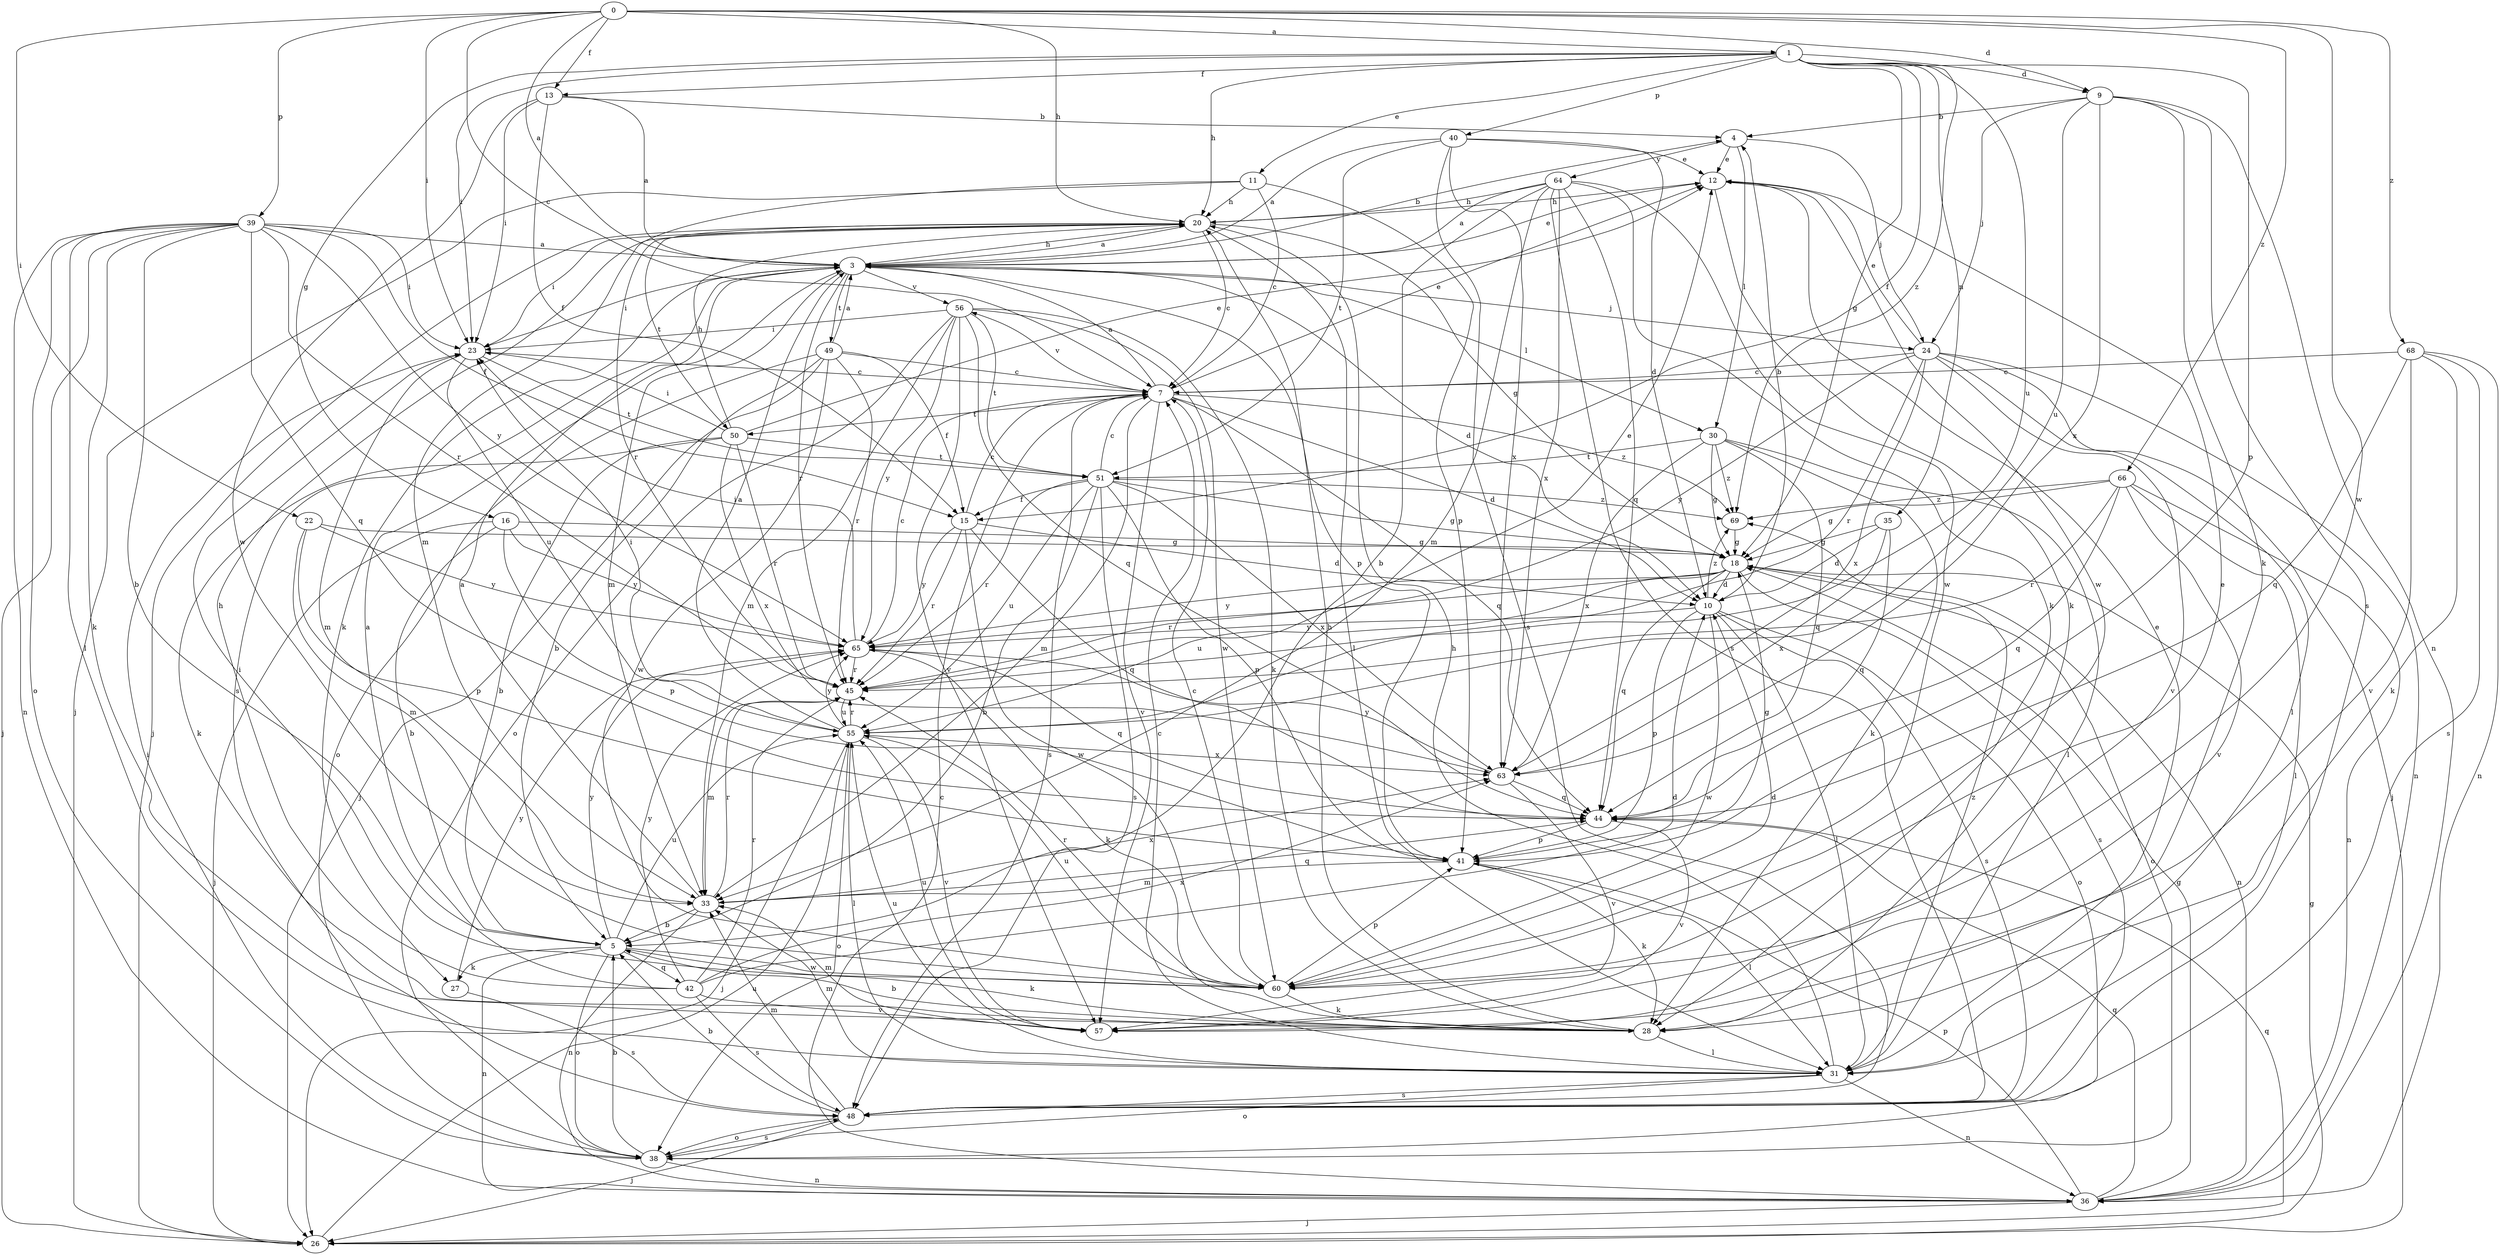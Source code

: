 strict digraph  {
0;
1;
3;
4;
5;
7;
9;
10;
11;
12;
13;
15;
16;
18;
20;
22;
23;
24;
26;
27;
28;
30;
31;
33;
35;
36;
38;
39;
40;
41;
42;
44;
45;
48;
49;
50;
51;
55;
56;
57;
60;
63;
64;
65;
66;
68;
69;
0 -> 1  [label=a];
0 -> 3  [label=a];
0 -> 7  [label=c];
0 -> 9  [label=d];
0 -> 13  [label=f];
0 -> 20  [label=h];
0 -> 22  [label=i];
0 -> 23  [label=i];
0 -> 39  [label=p];
0 -> 60  [label=w];
0 -> 66  [label=z];
0 -> 68  [label=z];
1 -> 9  [label=d];
1 -> 11  [label=e];
1 -> 13  [label=f];
1 -> 15  [label=f];
1 -> 16  [label=g];
1 -> 18  [label=g];
1 -> 20  [label=h];
1 -> 23  [label=i];
1 -> 35  [label=n];
1 -> 40  [label=p];
1 -> 41  [label=p];
1 -> 55  [label=u];
1 -> 69  [label=z];
3 -> 4  [label=b];
3 -> 10  [label=d];
3 -> 12  [label=e];
3 -> 20  [label=h];
3 -> 23  [label=i];
3 -> 24  [label=j];
3 -> 27  [label=k];
3 -> 30  [label=l];
3 -> 33  [label=m];
3 -> 41  [label=p];
3 -> 45  [label=r];
3 -> 48  [label=s];
3 -> 49  [label=t];
3 -> 56  [label=v];
4 -> 12  [label=e];
4 -> 24  [label=j];
4 -> 30  [label=l];
4 -> 64  [label=y];
5 -> 27  [label=k];
5 -> 28  [label=k];
5 -> 36  [label=n];
5 -> 38  [label=o];
5 -> 42  [label=q];
5 -> 55  [label=u];
5 -> 60  [label=w];
5 -> 65  [label=y];
7 -> 3  [label=a];
7 -> 10  [label=d];
7 -> 12  [label=e];
7 -> 33  [label=m];
7 -> 44  [label=q];
7 -> 48  [label=s];
7 -> 50  [label=t];
7 -> 56  [label=v];
7 -> 57  [label=v];
7 -> 69  [label=z];
9 -> 4  [label=b];
9 -> 24  [label=j];
9 -> 28  [label=k];
9 -> 36  [label=n];
9 -> 48  [label=s];
9 -> 55  [label=u];
9 -> 63  [label=x];
10 -> 4  [label=b];
10 -> 31  [label=l];
10 -> 38  [label=o];
10 -> 41  [label=p];
10 -> 48  [label=s];
10 -> 60  [label=w];
10 -> 65  [label=y];
10 -> 69  [label=z];
11 -> 7  [label=c];
11 -> 20  [label=h];
11 -> 26  [label=j];
11 -> 33  [label=m];
11 -> 41  [label=p];
12 -> 20  [label=h];
12 -> 28  [label=k];
12 -> 60  [label=w];
13 -> 3  [label=a];
13 -> 4  [label=b];
13 -> 15  [label=f];
13 -> 23  [label=i];
13 -> 60  [label=w];
15 -> 7  [label=c];
15 -> 10  [label=d];
15 -> 44  [label=q];
15 -> 45  [label=r];
15 -> 60  [label=w];
15 -> 65  [label=y];
16 -> 5  [label=b];
16 -> 18  [label=g];
16 -> 26  [label=j];
16 -> 41  [label=p];
16 -> 65  [label=y];
18 -> 10  [label=d];
18 -> 36  [label=n];
18 -> 38  [label=o];
18 -> 44  [label=q];
18 -> 45  [label=r];
18 -> 48  [label=s];
18 -> 55  [label=u];
18 -> 65  [label=y];
20 -> 3  [label=a];
20 -> 7  [label=c];
20 -> 18  [label=g];
20 -> 23  [label=i];
20 -> 26  [label=j];
20 -> 31  [label=l];
20 -> 45  [label=r];
20 -> 50  [label=t];
22 -> 18  [label=g];
22 -> 33  [label=m];
22 -> 41  [label=p];
22 -> 65  [label=y];
23 -> 7  [label=c];
23 -> 33  [label=m];
23 -> 51  [label=t];
23 -> 55  [label=u];
24 -> 7  [label=c];
24 -> 12  [label=e];
24 -> 26  [label=j];
24 -> 31  [label=l];
24 -> 36  [label=n];
24 -> 45  [label=r];
24 -> 57  [label=v];
24 -> 63  [label=x];
24 -> 65  [label=y];
26 -> 18  [label=g];
26 -> 44  [label=q];
26 -> 55  [label=u];
27 -> 48  [label=s];
27 -> 65  [label=y];
28 -> 5  [label=b];
28 -> 20  [label=h];
28 -> 31  [label=l];
30 -> 18  [label=g];
30 -> 28  [label=k];
30 -> 31  [label=l];
30 -> 44  [label=q];
30 -> 51  [label=t];
30 -> 63  [label=x];
30 -> 69  [label=z];
31 -> 7  [label=c];
31 -> 12  [label=e];
31 -> 20  [label=h];
31 -> 33  [label=m];
31 -> 36  [label=n];
31 -> 38  [label=o];
31 -> 48  [label=s];
31 -> 55  [label=u];
31 -> 69  [label=z];
33 -> 3  [label=a];
33 -> 5  [label=b];
33 -> 36  [label=n];
33 -> 44  [label=q];
33 -> 45  [label=r];
33 -> 63  [label=x];
35 -> 10  [label=d];
35 -> 18  [label=g];
35 -> 44  [label=q];
35 -> 63  [label=x];
36 -> 7  [label=c];
36 -> 18  [label=g];
36 -> 26  [label=j];
36 -> 41  [label=p];
36 -> 44  [label=q];
38 -> 5  [label=b];
38 -> 23  [label=i];
38 -> 36  [label=n];
38 -> 48  [label=s];
39 -> 3  [label=a];
39 -> 5  [label=b];
39 -> 15  [label=f];
39 -> 23  [label=i];
39 -> 26  [label=j];
39 -> 28  [label=k];
39 -> 31  [label=l];
39 -> 36  [label=n];
39 -> 38  [label=o];
39 -> 44  [label=q];
39 -> 45  [label=r];
39 -> 65  [label=y];
40 -> 3  [label=a];
40 -> 10  [label=d];
40 -> 12  [label=e];
40 -> 48  [label=s];
40 -> 51  [label=t];
40 -> 63  [label=x];
41 -> 18  [label=g];
41 -> 28  [label=k];
41 -> 31  [label=l];
41 -> 33  [label=m];
42 -> 3  [label=a];
42 -> 10  [label=d];
42 -> 20  [label=h];
42 -> 45  [label=r];
42 -> 48  [label=s];
42 -> 57  [label=v];
42 -> 63  [label=x];
42 -> 65  [label=y];
44 -> 41  [label=p];
44 -> 57  [label=v];
45 -> 12  [label=e];
45 -> 33  [label=m];
45 -> 55  [label=u];
48 -> 5  [label=b];
48 -> 26  [label=j];
48 -> 33  [label=m];
48 -> 38  [label=o];
49 -> 3  [label=a];
49 -> 5  [label=b];
49 -> 7  [label=c];
49 -> 15  [label=f];
49 -> 26  [label=j];
49 -> 38  [label=o];
49 -> 45  [label=r];
49 -> 60  [label=w];
50 -> 5  [label=b];
50 -> 12  [label=e];
50 -> 20  [label=h];
50 -> 23  [label=i];
50 -> 28  [label=k];
50 -> 45  [label=r];
50 -> 51  [label=t];
50 -> 63  [label=x];
51 -> 5  [label=b];
51 -> 7  [label=c];
51 -> 15  [label=f];
51 -> 18  [label=g];
51 -> 41  [label=p];
51 -> 45  [label=r];
51 -> 48  [label=s];
51 -> 55  [label=u];
51 -> 63  [label=x];
51 -> 69  [label=z];
55 -> 3  [label=a];
55 -> 23  [label=i];
55 -> 26  [label=j];
55 -> 31  [label=l];
55 -> 38  [label=o];
55 -> 45  [label=r];
55 -> 57  [label=v];
55 -> 63  [label=x];
55 -> 65  [label=y];
56 -> 23  [label=i];
56 -> 28  [label=k];
56 -> 33  [label=m];
56 -> 38  [label=o];
56 -> 44  [label=q];
56 -> 51  [label=t];
56 -> 57  [label=v];
56 -> 60  [label=w];
56 -> 65  [label=y];
57 -> 33  [label=m];
57 -> 55  [label=u];
60 -> 7  [label=c];
60 -> 10  [label=d];
60 -> 12  [label=e];
60 -> 23  [label=i];
60 -> 28  [label=k];
60 -> 41  [label=p];
60 -> 45  [label=r];
60 -> 55  [label=u];
63 -> 44  [label=q];
63 -> 57  [label=v];
63 -> 65  [label=y];
64 -> 3  [label=a];
64 -> 5  [label=b];
64 -> 20  [label=h];
64 -> 28  [label=k];
64 -> 33  [label=m];
64 -> 44  [label=q];
64 -> 48  [label=s];
64 -> 60  [label=w];
64 -> 63  [label=x];
65 -> 7  [label=c];
65 -> 23  [label=i];
65 -> 28  [label=k];
65 -> 44  [label=q];
65 -> 45  [label=r];
66 -> 18  [label=g];
66 -> 31  [label=l];
66 -> 36  [label=n];
66 -> 44  [label=q];
66 -> 45  [label=r];
66 -> 57  [label=v];
66 -> 69  [label=z];
68 -> 7  [label=c];
68 -> 28  [label=k];
68 -> 36  [label=n];
68 -> 44  [label=q];
68 -> 48  [label=s];
68 -> 57  [label=v];
69 -> 18  [label=g];
}
